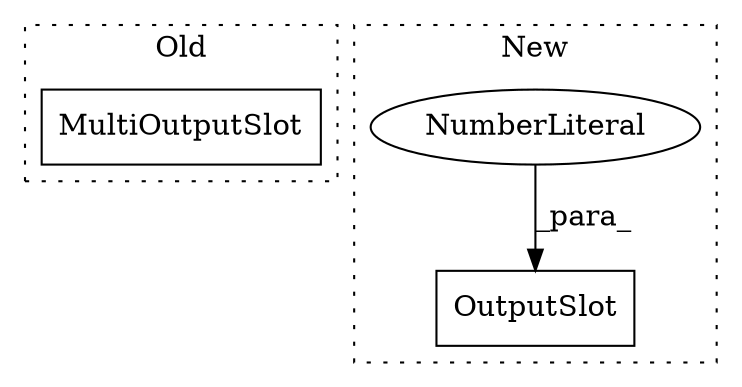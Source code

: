 digraph G {
subgraph cluster0 {
1 [label="MultiOutputSlot" a="32" s="1282" l="17" shape="box"];
label = "Old";
style="dotted";
}
subgraph cluster1 {
2 [label="OutputSlot" a="32" s="976,988" l="11,1" shape="box"];
3 [label="NumberLiteral" a="34" s="987" l="1" shape="ellipse"];
label = "New";
style="dotted";
}
3 -> 2 [label="_para_"];
}